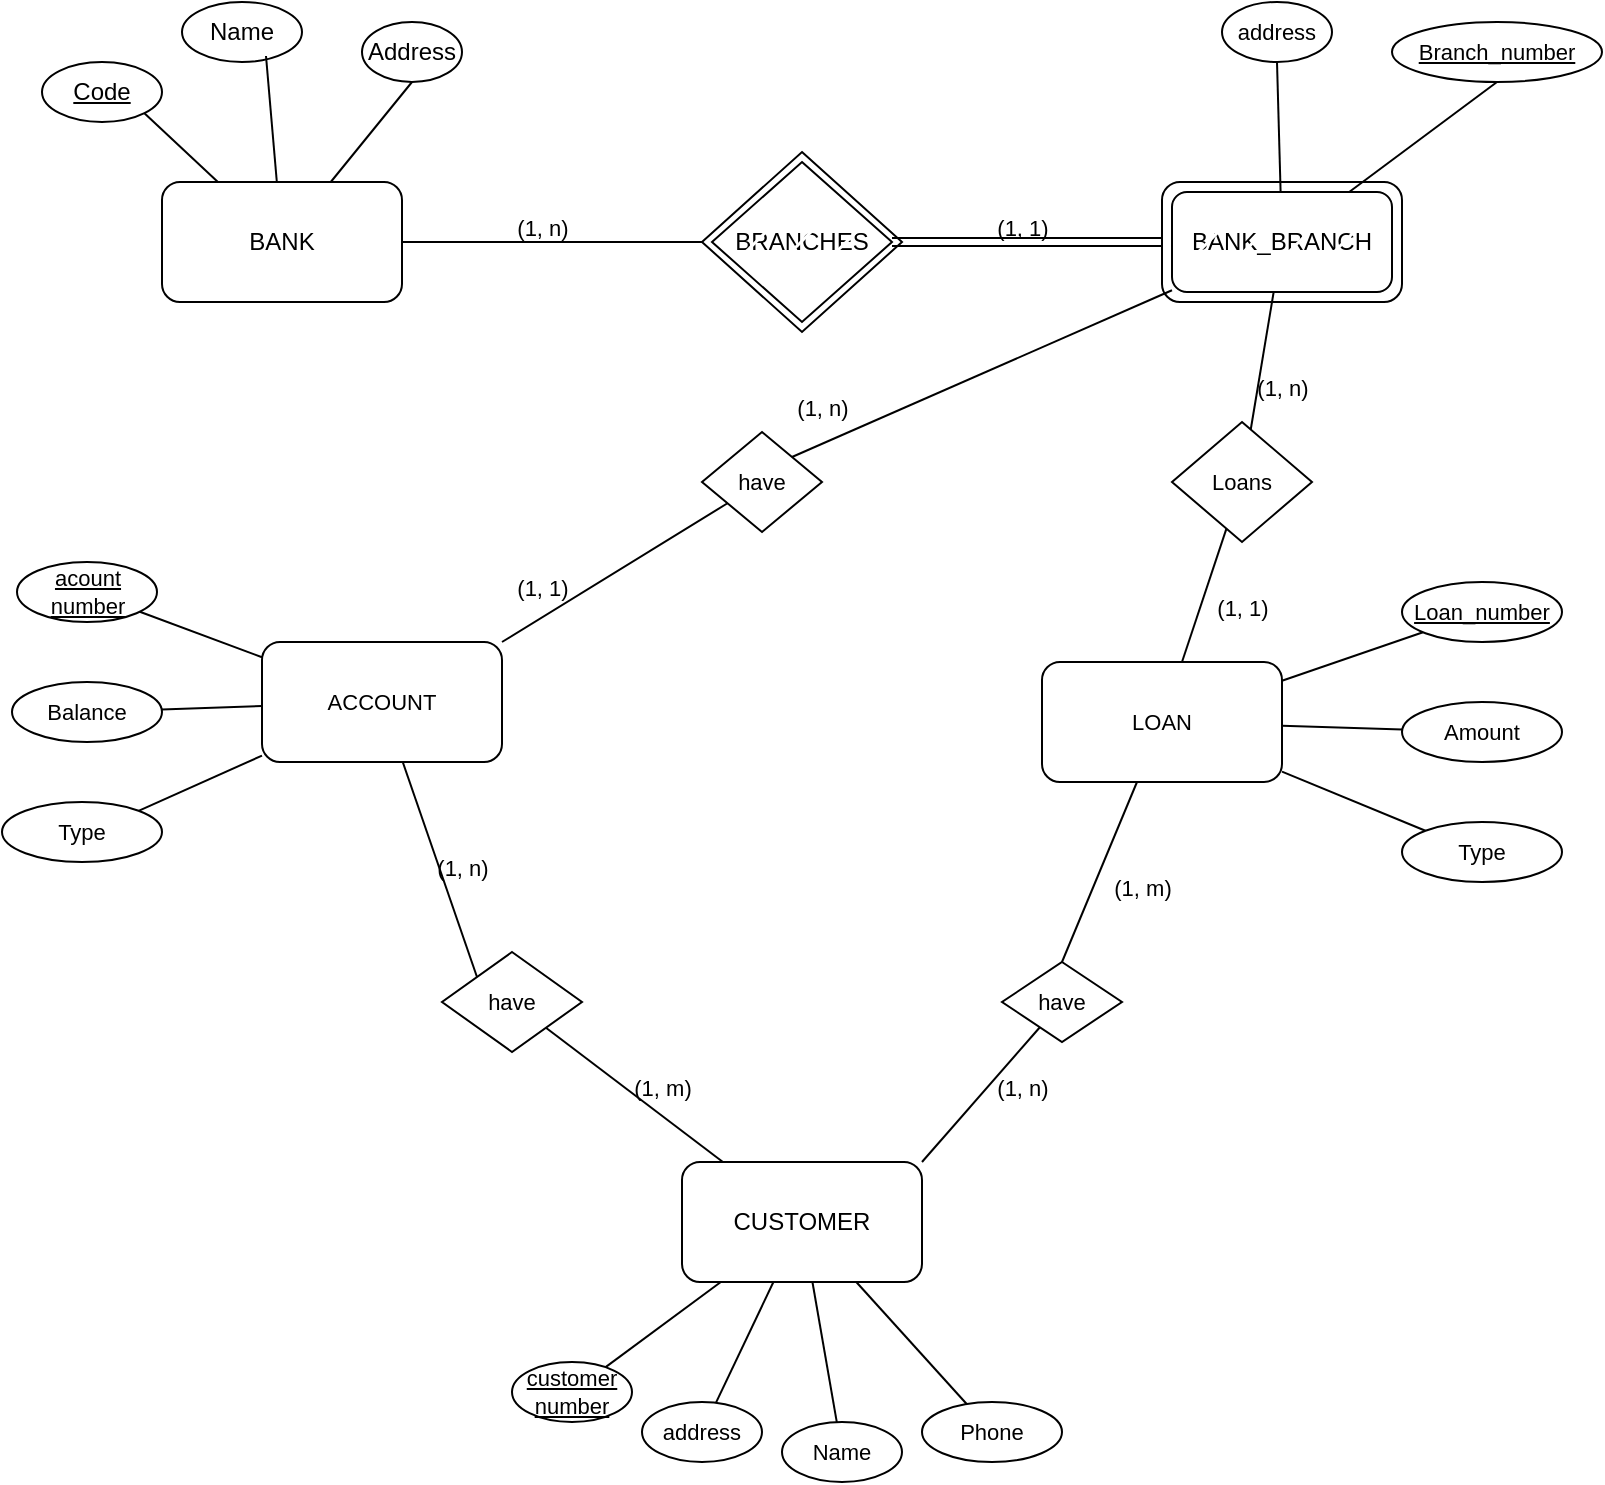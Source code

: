 <mxfile version="22.0.0" type="github">
  <diagram name="Page-1" id="BoS2gaYw4II0OxO0_MJ3">
    <mxGraphModel dx="1434" dy="758" grid="1" gridSize="10" guides="1" tooltips="1" connect="1" arrows="1" fold="1" page="1" pageScale="1" pageWidth="850" pageHeight="1100" math="0" shadow="0">
      <root>
        <mxCell id="0" />
        <mxCell id="1" parent="0" />
        <mxCell id="a9SGJJ_X9N465U4VnEXc-9" style="rounded=0;orthogonalLoop=1;jettySize=auto;html=1;endArrow=none;endFill=0;" edge="1" parent="1" source="a9SGJJ_X9N465U4VnEXc-1" target="a9SGJJ_X9N465U4VnEXc-7">
          <mxGeometry relative="1" as="geometry" />
        </mxCell>
        <mxCell id="a9SGJJ_X9N465U4VnEXc-14" style="rounded=0;orthogonalLoop=1;jettySize=auto;html=1;entryX=1;entryY=1;entryDx=0;entryDy=0;endArrow=none;endFill=0;" edge="1" parent="1" source="a9SGJJ_X9N465U4VnEXc-1" target="a9SGJJ_X9N465U4VnEXc-11">
          <mxGeometry relative="1" as="geometry" />
        </mxCell>
        <mxCell id="a9SGJJ_X9N465U4VnEXc-16" style="edgeStyle=none;shape=connector;rounded=0;orthogonalLoop=1;jettySize=auto;html=1;entryX=0.5;entryY=1;entryDx=0;entryDy=0;labelBackgroundColor=default;strokeColor=default;align=center;verticalAlign=middle;fontFamily=Helvetica;fontSize=11;fontColor=default;endArrow=none;endFill=0;" edge="1" parent="1" source="a9SGJJ_X9N465U4VnEXc-1" target="a9SGJJ_X9N465U4VnEXc-13">
          <mxGeometry relative="1" as="geometry" />
        </mxCell>
        <mxCell id="a9SGJJ_X9N465U4VnEXc-1" value="BANK" style="rounded=1;whiteSpace=wrap;html=1;" vertex="1" parent="1">
          <mxGeometry x="100" y="350" width="120" height="60" as="geometry" />
        </mxCell>
        <mxCell id="a9SGJJ_X9N465U4VnEXc-65" style="edgeStyle=none;shape=connector;rounded=0;orthogonalLoop=1;jettySize=auto;html=1;labelBackgroundColor=default;strokeColor=default;align=center;verticalAlign=middle;fontFamily=Helvetica;fontSize=11;fontColor=default;endArrow=none;endFill=0;" edge="1" parent="1" source="a9SGJJ_X9N465U4VnEXc-3" target="a9SGJJ_X9N465U4VnEXc-60">
          <mxGeometry relative="1" as="geometry" />
        </mxCell>
        <mxCell id="a9SGJJ_X9N465U4VnEXc-66" style="edgeStyle=none;shape=connector;rounded=0;orthogonalLoop=1;jettySize=auto;html=1;labelBackgroundColor=default;strokeColor=default;align=center;verticalAlign=middle;fontFamily=Helvetica;fontSize=11;fontColor=default;endArrow=none;endFill=0;" edge="1" parent="1" source="a9SGJJ_X9N465U4VnEXc-3" target="a9SGJJ_X9N465U4VnEXc-63">
          <mxGeometry relative="1" as="geometry" />
        </mxCell>
        <mxCell id="a9SGJJ_X9N465U4VnEXc-67" style="edgeStyle=none;shape=connector;rounded=0;orthogonalLoop=1;jettySize=auto;html=1;labelBackgroundColor=default;strokeColor=default;align=center;verticalAlign=middle;fontFamily=Helvetica;fontSize=11;fontColor=default;endArrow=none;endFill=0;" edge="1" parent="1" source="a9SGJJ_X9N465U4VnEXc-3" target="a9SGJJ_X9N465U4VnEXc-62">
          <mxGeometry relative="1" as="geometry" />
        </mxCell>
        <mxCell id="a9SGJJ_X9N465U4VnEXc-68" style="edgeStyle=none;shape=connector;rounded=0;orthogonalLoop=1;jettySize=auto;html=1;labelBackgroundColor=default;strokeColor=default;align=center;verticalAlign=middle;fontFamily=Helvetica;fontSize=11;fontColor=default;endArrow=none;endFill=0;" edge="1" parent="1" source="a9SGJJ_X9N465U4VnEXc-3" target="a9SGJJ_X9N465U4VnEXc-64">
          <mxGeometry relative="1" as="geometry" />
        </mxCell>
        <mxCell id="a9SGJJ_X9N465U4VnEXc-3" value="CUSTOMER" style="rounded=1;whiteSpace=wrap;html=1;" vertex="1" parent="1">
          <mxGeometry x="360" y="840" width="120" height="60" as="geometry" />
        </mxCell>
        <mxCell id="a9SGJJ_X9N465U4VnEXc-4" value="BANK_BRANCH" style="rounded=1;whiteSpace=wrap;html=1;" vertex="1" parent="1">
          <mxGeometry x="600" y="350" width="120" height="60" as="geometry" />
        </mxCell>
        <mxCell id="a9SGJJ_X9N465U4VnEXc-19" style="edgeStyle=none;shape=connector;rounded=0;orthogonalLoop=1;jettySize=auto;html=1;entryX=0.5;entryY=1;entryDx=0;entryDy=0;labelBackgroundColor=default;strokeColor=default;align=center;verticalAlign=middle;fontFamily=Helvetica;fontSize=11;fontColor=default;endArrow=none;endFill=0;" edge="1" parent="1" source="a9SGJJ_X9N465U4VnEXc-5" target="a9SGJJ_X9N465U4VnEXc-17">
          <mxGeometry relative="1" as="geometry" />
        </mxCell>
        <mxCell id="a9SGJJ_X9N465U4VnEXc-20" style="edgeStyle=none;shape=connector;rounded=0;orthogonalLoop=1;jettySize=auto;html=1;entryX=0.5;entryY=1;entryDx=0;entryDy=0;labelBackgroundColor=default;strokeColor=default;align=center;verticalAlign=middle;fontFamily=Helvetica;fontSize=11;fontColor=default;endArrow=none;endFill=0;" edge="1" parent="1" source="a9SGJJ_X9N465U4VnEXc-5" target="a9SGJJ_X9N465U4VnEXc-18">
          <mxGeometry relative="1" as="geometry" />
        </mxCell>
        <mxCell id="a9SGJJ_X9N465U4VnEXc-40" style="edgeStyle=none;shape=connector;rounded=0;orthogonalLoop=1;jettySize=auto;html=1;entryX=1;entryY=0;entryDx=0;entryDy=0;labelBackgroundColor=default;strokeColor=default;align=center;verticalAlign=middle;fontFamily=Helvetica;fontSize=11;fontColor=default;endArrow=none;endFill=0;" edge="1" parent="1" source="a9SGJJ_X9N465U4VnEXc-5" target="a9SGJJ_X9N465U4VnEXc-38">
          <mxGeometry relative="1" as="geometry" />
        </mxCell>
        <mxCell id="a9SGJJ_X9N465U4VnEXc-41" style="edgeStyle=none;shape=connector;rounded=0;orthogonalLoop=1;jettySize=auto;html=1;labelBackgroundColor=default;strokeColor=default;align=center;verticalAlign=middle;fontFamily=Helvetica;fontSize=11;fontColor=default;endArrow=none;endFill=0;" edge="1" parent="1" source="a9SGJJ_X9N465U4VnEXc-5" target="a9SGJJ_X9N465U4VnEXc-36">
          <mxGeometry relative="1" as="geometry" />
        </mxCell>
        <mxCell id="a9SGJJ_X9N465U4VnEXc-5" value="" style="rounded=1;whiteSpace=wrap;html=1;fillStyle=hatch;" vertex="1" parent="1">
          <mxGeometry x="605" y="355" width="110" height="50" as="geometry" />
        </mxCell>
        <mxCell id="a9SGJJ_X9N465U4VnEXc-6" value="BRANCHES" style="rhombus;whiteSpace=wrap;html=1;" vertex="1" parent="1">
          <mxGeometry x="370" y="335" width="100" height="90" as="geometry" />
        </mxCell>
        <mxCell id="a9SGJJ_X9N465U4VnEXc-10" style="rounded=0;orthogonalLoop=1;jettySize=auto;html=1;entryX=0;entryY=0.5;entryDx=0;entryDy=0;shape=link;" edge="1" parent="1" source="a9SGJJ_X9N465U4VnEXc-7" target="a9SGJJ_X9N465U4VnEXc-4">
          <mxGeometry relative="1" as="geometry" />
        </mxCell>
        <mxCell id="a9SGJJ_X9N465U4VnEXc-7" value="" style="rhombus;whiteSpace=wrap;html=1;fillStyle=hatch;" vertex="1" parent="1">
          <mxGeometry x="375" y="340" width="90" height="80" as="geometry" />
        </mxCell>
        <mxCell id="a9SGJJ_X9N465U4VnEXc-11" value="Code" style="ellipse;whiteSpace=wrap;html=1;fontStyle=4" vertex="1" parent="1">
          <mxGeometry x="40" y="290" width="60" height="30" as="geometry" />
        </mxCell>
        <mxCell id="a9SGJJ_X9N465U4VnEXc-12" value="Name" style="ellipse;whiteSpace=wrap;html=1;" vertex="1" parent="1">
          <mxGeometry x="110" y="260" width="60" height="30" as="geometry" />
        </mxCell>
        <mxCell id="a9SGJJ_X9N465U4VnEXc-13" value="Address" style="ellipse;whiteSpace=wrap;html=1;" vertex="1" parent="1">
          <mxGeometry x="200" y="270" width="50" height="30" as="geometry" />
        </mxCell>
        <mxCell id="a9SGJJ_X9N465U4VnEXc-15" style="rounded=0;orthogonalLoop=1;jettySize=auto;html=1;entryX=0.7;entryY=0.9;entryDx=0;entryDy=0;entryPerimeter=0;endArrow=none;endFill=0;" edge="1" parent="1" source="a9SGJJ_X9N465U4VnEXc-1" target="a9SGJJ_X9N465U4VnEXc-12">
          <mxGeometry relative="1" as="geometry" />
        </mxCell>
        <mxCell id="a9SGJJ_X9N465U4VnEXc-17" value="address" style="ellipse;whiteSpace=wrap;html=1;fontFamily=Helvetica;fontSize=11;fontColor=default;" vertex="1" parent="1">
          <mxGeometry x="630" y="260" width="55" height="30" as="geometry" />
        </mxCell>
        <mxCell id="a9SGJJ_X9N465U4VnEXc-18" value="Branch_number" style="ellipse;whiteSpace=wrap;html=1;fontFamily=Helvetica;fontSize=11;fontColor=default;fontStyle=4" vertex="1" parent="1">
          <mxGeometry x="715" y="270" width="105" height="30" as="geometry" />
        </mxCell>
        <mxCell id="a9SGJJ_X9N465U4VnEXc-27" style="edgeStyle=none;shape=connector;rounded=0;orthogonalLoop=1;jettySize=auto;html=1;labelBackgroundColor=default;strokeColor=default;align=center;verticalAlign=middle;fontFamily=Helvetica;fontSize=11;fontColor=default;endArrow=none;endFill=0;" edge="1" parent="1" source="a9SGJJ_X9N465U4VnEXc-21" target="a9SGJJ_X9N465U4VnEXc-23">
          <mxGeometry relative="1" as="geometry" />
        </mxCell>
        <mxCell id="a9SGJJ_X9N465U4VnEXc-28" style="edgeStyle=none;shape=connector;rounded=0;orthogonalLoop=1;jettySize=auto;html=1;labelBackgroundColor=default;strokeColor=default;align=center;verticalAlign=middle;fontFamily=Helvetica;fontSize=11;fontColor=default;endArrow=none;endFill=0;" edge="1" parent="1" source="a9SGJJ_X9N465U4VnEXc-21" target="a9SGJJ_X9N465U4VnEXc-24">
          <mxGeometry relative="1" as="geometry" />
        </mxCell>
        <mxCell id="a9SGJJ_X9N465U4VnEXc-29" style="edgeStyle=none;shape=connector;rounded=0;orthogonalLoop=1;jettySize=auto;html=1;entryX=1;entryY=0;entryDx=0;entryDy=0;labelBackgroundColor=default;strokeColor=default;align=center;verticalAlign=middle;fontFamily=Helvetica;fontSize=11;fontColor=default;endArrow=none;endFill=0;" edge="1" parent="1" source="a9SGJJ_X9N465U4VnEXc-21" target="a9SGJJ_X9N465U4VnEXc-25">
          <mxGeometry relative="1" as="geometry" />
        </mxCell>
        <mxCell id="a9SGJJ_X9N465U4VnEXc-44" style="edgeStyle=none;rounded=0;orthogonalLoop=1;jettySize=auto;html=1;entryX=0;entryY=0;entryDx=0;entryDy=0;labelBackgroundColor=default;strokeColor=default;align=center;verticalAlign=middle;fontFamily=Helvetica;fontSize=11;fontColor=default;endArrow=none;endFill=0;" edge="1" parent="1" source="a9SGJJ_X9N465U4VnEXc-21" target="a9SGJJ_X9N465U4VnEXc-39">
          <mxGeometry relative="1" as="geometry" />
        </mxCell>
        <mxCell id="a9SGJJ_X9N465U4VnEXc-21" value="ACCOUNT" style="rounded=1;whiteSpace=wrap;html=1;fontFamily=Helvetica;fontSize=11;fontColor=default;" vertex="1" parent="1">
          <mxGeometry x="150" y="580" width="120" height="60" as="geometry" />
        </mxCell>
        <mxCell id="a9SGJJ_X9N465U4VnEXc-33" style="edgeStyle=none;shape=connector;rounded=0;orthogonalLoop=1;jettySize=auto;html=1;labelBackgroundColor=default;strokeColor=default;align=center;verticalAlign=middle;fontFamily=Helvetica;fontSize=11;fontColor=default;endArrow=none;endFill=0;" edge="1" parent="1" source="a9SGJJ_X9N465U4VnEXc-22" target="a9SGJJ_X9N465U4VnEXc-30">
          <mxGeometry relative="1" as="geometry" />
        </mxCell>
        <mxCell id="a9SGJJ_X9N465U4VnEXc-34" style="edgeStyle=none;shape=connector;rounded=0;orthogonalLoop=1;jettySize=auto;html=1;labelBackgroundColor=default;strokeColor=default;align=center;verticalAlign=middle;fontFamily=Helvetica;fontSize=11;fontColor=default;endArrow=none;endFill=0;" edge="1" parent="1" source="a9SGJJ_X9N465U4VnEXc-22" target="a9SGJJ_X9N465U4VnEXc-31">
          <mxGeometry relative="1" as="geometry" />
        </mxCell>
        <mxCell id="a9SGJJ_X9N465U4VnEXc-35" style="edgeStyle=none;shape=connector;rounded=0;orthogonalLoop=1;jettySize=auto;html=1;entryX=0;entryY=0;entryDx=0;entryDy=0;labelBackgroundColor=default;strokeColor=default;align=center;verticalAlign=middle;fontFamily=Helvetica;fontSize=11;fontColor=default;endArrow=none;endFill=0;" edge="1" parent="1" source="a9SGJJ_X9N465U4VnEXc-22" target="a9SGJJ_X9N465U4VnEXc-32">
          <mxGeometry relative="1" as="geometry" />
        </mxCell>
        <mxCell id="a9SGJJ_X9N465U4VnEXc-46" style="edgeStyle=none;rounded=0;orthogonalLoop=1;jettySize=auto;html=1;entryX=0.5;entryY=0;entryDx=0;entryDy=0;labelBackgroundColor=default;strokeColor=default;align=center;verticalAlign=middle;fontFamily=Helvetica;fontSize=11;fontColor=default;endArrow=none;endFill=0;" edge="1" parent="1" source="a9SGJJ_X9N465U4VnEXc-22" target="a9SGJJ_X9N465U4VnEXc-37">
          <mxGeometry relative="1" as="geometry" />
        </mxCell>
        <mxCell id="a9SGJJ_X9N465U4VnEXc-22" value="LOAN" style="rounded=1;whiteSpace=wrap;html=1;fontFamily=Helvetica;fontSize=11;fontColor=default;" vertex="1" parent="1">
          <mxGeometry x="540" y="590" width="120" height="60" as="geometry" />
        </mxCell>
        <mxCell id="a9SGJJ_X9N465U4VnEXc-23" value="acount number" style="ellipse;whiteSpace=wrap;html=1;fontFamily=Helvetica;fontSize=11;fontColor=default;fontStyle=4" vertex="1" parent="1">
          <mxGeometry x="27.5" y="540" width="70" height="30" as="geometry" />
        </mxCell>
        <mxCell id="a9SGJJ_X9N465U4VnEXc-24" value="Balance" style="ellipse;whiteSpace=wrap;html=1;fontFamily=Helvetica;fontSize=11;fontColor=default;" vertex="1" parent="1">
          <mxGeometry x="25" y="600" width="75" height="30" as="geometry" />
        </mxCell>
        <mxCell id="a9SGJJ_X9N465U4VnEXc-25" value="Type" style="ellipse;whiteSpace=wrap;html=1;fontFamily=Helvetica;fontSize=11;fontColor=default;" vertex="1" parent="1">
          <mxGeometry x="20" y="660" width="80" height="30" as="geometry" />
        </mxCell>
        <mxCell id="a9SGJJ_X9N465U4VnEXc-30" value="Loan_number" style="ellipse;whiteSpace=wrap;html=1;fontFamily=Helvetica;fontSize=11;fontColor=default;fontStyle=4" vertex="1" parent="1">
          <mxGeometry x="720" y="550" width="80" height="30" as="geometry" />
        </mxCell>
        <mxCell id="a9SGJJ_X9N465U4VnEXc-31" value="Amount" style="ellipse;whiteSpace=wrap;html=1;fontFamily=Helvetica;fontSize=11;fontColor=default;" vertex="1" parent="1">
          <mxGeometry x="720" y="610" width="80" height="30" as="geometry" />
        </mxCell>
        <mxCell id="a9SGJJ_X9N465U4VnEXc-32" value="Type" style="ellipse;whiteSpace=wrap;html=1;fontFamily=Helvetica;fontSize=11;fontColor=default;" vertex="1" parent="1">
          <mxGeometry x="720" y="670" width="80" height="30" as="geometry" />
        </mxCell>
        <mxCell id="a9SGJJ_X9N465U4VnEXc-43" style="edgeStyle=none;rounded=0;orthogonalLoop=1;jettySize=auto;html=1;labelBackgroundColor=default;strokeColor=default;align=center;verticalAlign=middle;fontFamily=Helvetica;fontSize=11;fontColor=default;endArrow=none;endFill=0;" edge="1" parent="1" source="a9SGJJ_X9N465U4VnEXc-36" target="a9SGJJ_X9N465U4VnEXc-22">
          <mxGeometry relative="1" as="geometry" />
        </mxCell>
        <mxCell id="a9SGJJ_X9N465U4VnEXc-36" value="Loans" style="rhombus;whiteSpace=wrap;html=1;fontFamily=Helvetica;fontSize=11;fontColor=default;" vertex="1" parent="1">
          <mxGeometry x="605" y="470" width="70" height="60" as="geometry" />
        </mxCell>
        <mxCell id="a9SGJJ_X9N465U4VnEXc-47" style="edgeStyle=none;shape=connector;rounded=0;orthogonalLoop=1;jettySize=auto;html=1;entryX=1;entryY=0;entryDx=0;entryDy=0;labelBackgroundColor=default;strokeColor=default;align=center;verticalAlign=middle;fontFamily=Helvetica;fontSize=11;fontColor=default;endArrow=none;endFill=0;" edge="1" parent="1" source="a9SGJJ_X9N465U4VnEXc-37" target="a9SGJJ_X9N465U4VnEXc-3">
          <mxGeometry relative="1" as="geometry" />
        </mxCell>
        <mxCell id="a9SGJJ_X9N465U4VnEXc-37" value="have" style="rhombus;whiteSpace=wrap;html=1;fontFamily=Helvetica;fontSize=11;fontColor=default;" vertex="1" parent="1">
          <mxGeometry x="520" y="740" width="60" height="40" as="geometry" />
        </mxCell>
        <mxCell id="a9SGJJ_X9N465U4VnEXc-42" style="edgeStyle=none;rounded=0;orthogonalLoop=1;jettySize=auto;html=1;entryX=1;entryY=0;entryDx=0;entryDy=0;labelBackgroundColor=default;strokeColor=default;align=center;verticalAlign=middle;fontFamily=Helvetica;fontSize=11;fontColor=default;endArrow=none;endFill=0;" edge="1" parent="1" source="a9SGJJ_X9N465U4VnEXc-38" target="a9SGJJ_X9N465U4VnEXc-21">
          <mxGeometry relative="1" as="geometry" />
        </mxCell>
        <mxCell id="a9SGJJ_X9N465U4VnEXc-38" value="have" style="rhombus;whiteSpace=wrap;html=1;fontFamily=Helvetica;fontSize=11;fontColor=default;" vertex="1" parent="1">
          <mxGeometry x="370" y="475" width="60" height="50" as="geometry" />
        </mxCell>
        <mxCell id="a9SGJJ_X9N465U4VnEXc-45" style="edgeStyle=none;shape=connector;rounded=0;orthogonalLoop=1;jettySize=auto;html=1;labelBackgroundColor=default;strokeColor=default;align=center;verticalAlign=middle;fontFamily=Helvetica;fontSize=11;fontColor=default;endArrow=none;endFill=0;" edge="1" parent="1" source="a9SGJJ_X9N465U4VnEXc-39" target="a9SGJJ_X9N465U4VnEXc-3">
          <mxGeometry relative="1" as="geometry" />
        </mxCell>
        <mxCell id="a9SGJJ_X9N465U4VnEXc-39" value="have" style="rhombus;whiteSpace=wrap;html=1;fontFamily=Helvetica;fontSize=11;fontColor=default;" vertex="1" parent="1">
          <mxGeometry x="240" y="735" width="70" height="50" as="geometry" />
        </mxCell>
        <mxCell id="a9SGJJ_X9N465U4VnEXc-48" value="(1, n)" style="text;html=1;align=center;verticalAlign=middle;resizable=0;points=[];autosize=1;strokeColor=none;fillColor=none;fontSize=11;fontFamily=Helvetica;fontColor=default;" vertex="1" parent="1">
          <mxGeometry x="265" y="358" width="50" height="30" as="geometry" />
        </mxCell>
        <mxCell id="a9SGJJ_X9N465U4VnEXc-51" value="(1, 1)" style="text;html=1;align=center;verticalAlign=middle;resizable=0;points=[];autosize=1;strokeColor=none;fillColor=none;fontSize=11;fontFamily=Helvetica;fontColor=default;" vertex="1" parent="1">
          <mxGeometry x="505" y="358" width="50" height="30" as="geometry" />
        </mxCell>
        <mxCell id="a9SGJJ_X9N465U4VnEXc-52" value="(1, n)" style="text;html=1;align=center;verticalAlign=middle;resizable=0;points=[];autosize=1;strokeColor=none;fillColor=none;fontSize=11;fontFamily=Helvetica;fontColor=default;" vertex="1" parent="1">
          <mxGeometry x="405" y="448" width="50" height="30" as="geometry" />
        </mxCell>
        <mxCell id="a9SGJJ_X9N465U4VnEXc-53" value="(1, 1)" style="text;html=1;align=center;verticalAlign=middle;resizable=0;points=[];autosize=1;strokeColor=none;fillColor=none;fontSize=11;fontFamily=Helvetica;fontColor=default;" vertex="1" parent="1">
          <mxGeometry x="265" y="538" width="50" height="30" as="geometry" />
        </mxCell>
        <mxCell id="a9SGJJ_X9N465U4VnEXc-54" value="(1, n)" style="text;html=1;align=center;verticalAlign=middle;resizable=0;points=[];autosize=1;strokeColor=none;fillColor=none;fontSize=11;fontFamily=Helvetica;fontColor=default;" vertex="1" parent="1">
          <mxGeometry x="225" y="678" width="50" height="30" as="geometry" />
        </mxCell>
        <mxCell id="a9SGJJ_X9N465U4VnEXc-55" value="(1, m)" style="text;html=1;align=center;verticalAlign=middle;resizable=0;points=[];autosize=1;strokeColor=none;fillColor=none;fontSize=11;fontFamily=Helvetica;fontColor=default;" vertex="1" parent="1">
          <mxGeometry x="325" y="788" width="50" height="30" as="geometry" />
        </mxCell>
        <mxCell id="a9SGJJ_X9N465U4VnEXc-56" value="(1, n)" style="text;html=1;align=center;verticalAlign=middle;resizable=0;points=[];autosize=1;strokeColor=none;fillColor=none;fontSize=11;fontFamily=Helvetica;fontColor=default;" vertex="1" parent="1">
          <mxGeometry x="635" y="438" width="50" height="30" as="geometry" />
        </mxCell>
        <mxCell id="a9SGJJ_X9N465U4VnEXc-57" value="(1, 1)" style="text;html=1;align=center;verticalAlign=middle;resizable=0;points=[];autosize=1;strokeColor=none;fillColor=none;fontSize=11;fontFamily=Helvetica;fontColor=default;" vertex="1" parent="1">
          <mxGeometry x="615" y="548" width="50" height="30" as="geometry" />
        </mxCell>
        <mxCell id="a9SGJJ_X9N465U4VnEXc-58" value="(1, m)" style="text;html=1;align=center;verticalAlign=middle;resizable=0;points=[];autosize=1;strokeColor=none;fillColor=none;fontSize=11;fontFamily=Helvetica;fontColor=default;" vertex="1" parent="1">
          <mxGeometry x="565" y="688" width="50" height="30" as="geometry" />
        </mxCell>
        <mxCell id="a9SGJJ_X9N465U4VnEXc-59" value="(1, n)" style="text;html=1;align=center;verticalAlign=middle;resizable=0;points=[];autosize=1;strokeColor=none;fillColor=none;fontSize=11;fontFamily=Helvetica;fontColor=default;" vertex="1" parent="1">
          <mxGeometry x="505" y="788" width="50" height="30" as="geometry" />
        </mxCell>
        <mxCell id="a9SGJJ_X9N465U4VnEXc-60" value="customer number" style="ellipse;whiteSpace=wrap;html=1;fontFamily=Helvetica;fontSize=11;fontColor=default;fontStyle=4" vertex="1" parent="1">
          <mxGeometry x="275" y="940" width="60" height="30" as="geometry" />
        </mxCell>
        <mxCell id="a9SGJJ_X9N465U4VnEXc-62" value="Name" style="ellipse;whiteSpace=wrap;html=1;fontFamily=Helvetica;fontSize=11;fontColor=default;" vertex="1" parent="1">
          <mxGeometry x="410" y="970" width="60" height="30" as="geometry" />
        </mxCell>
        <mxCell id="a9SGJJ_X9N465U4VnEXc-63" value="address" style="ellipse;whiteSpace=wrap;html=1;fontFamily=Helvetica;fontSize=11;fontColor=default;" vertex="1" parent="1">
          <mxGeometry x="340" y="960" width="60" height="30" as="geometry" />
        </mxCell>
        <mxCell id="a9SGJJ_X9N465U4VnEXc-64" value="Phone" style="ellipse;whiteSpace=wrap;html=1;fontFamily=Helvetica;fontSize=11;fontColor=default;" vertex="1" parent="1">
          <mxGeometry x="480" y="960" width="70" height="30" as="geometry" />
        </mxCell>
      </root>
    </mxGraphModel>
  </diagram>
</mxfile>
